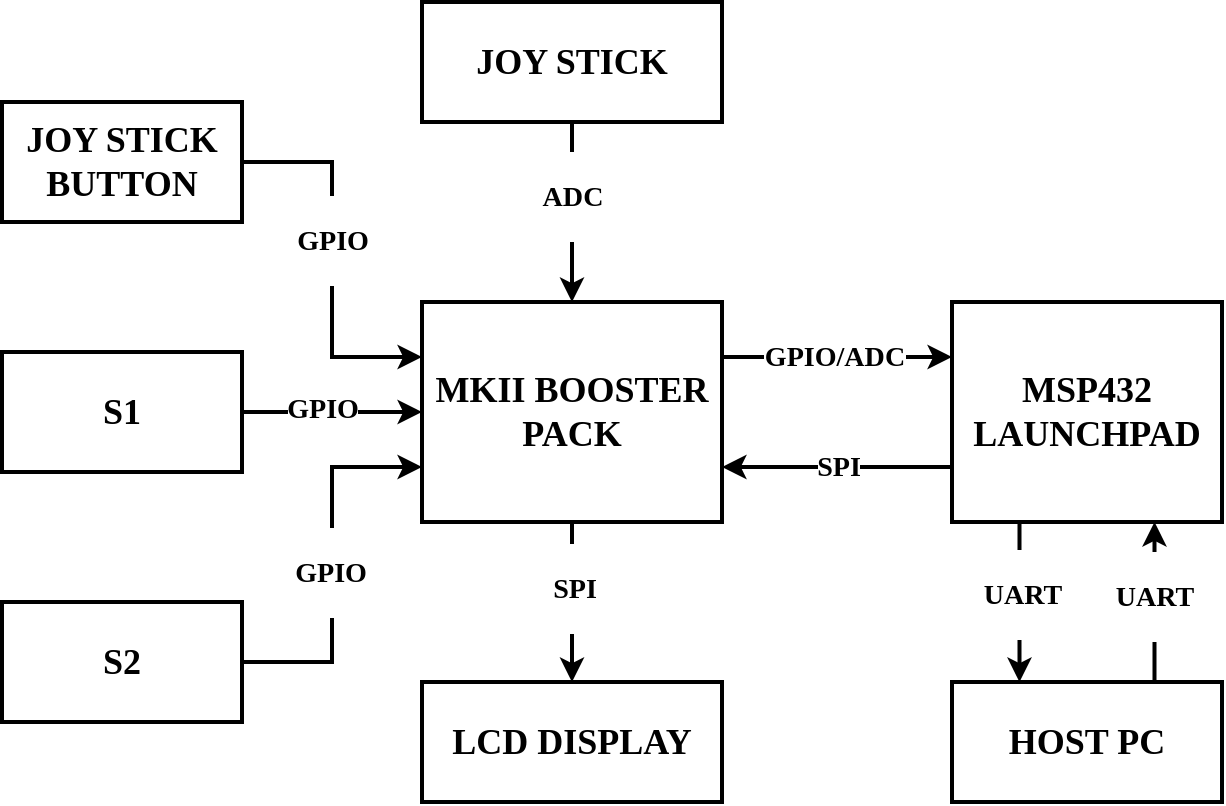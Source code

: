 <mxfile version="12.2.2" type="device" pages="1"><diagram id="4iF1T6DDRAAc3qUOVf4O" name="Page-1"><mxGraphModel dx="1796" dy="725" grid="1" gridSize="10" guides="1" tooltips="1" connect="1" arrows="1" fold="1" page="1" pageScale="1" pageWidth="850" pageHeight="1100" math="0" shadow="0"><root><mxCell id="0"/><mxCell id="1" parent="0"/><mxCell id="U1k6hMW1-RuQ0n3RTGCH-19" style="edgeStyle=orthogonalEdgeStyle;rounded=0;orthogonalLoop=1;jettySize=auto;html=1;exitX=0.5;exitY=1;exitDx=0;exitDy=0;entryX=0.5;entryY=0;entryDx=0;entryDy=0;strokeWidth=2;" edge="1" parent="1" source="U1k6hMW1-RuQ0n3RTGCH-1" target="U1k6hMW1-RuQ0n3RTGCH-4"><mxGeometry relative="1" as="geometry"/></mxCell><mxCell id="U1k6hMW1-RuQ0n3RTGCH-20" value="&lt;h3&gt;&lt;font face=&quot;Times New Roman&quot;&gt;SPI&lt;/font&gt;&lt;/h3&gt;" style="text;html=1;resizable=0;points=[];align=center;verticalAlign=middle;labelBackgroundColor=#ffffff;" vertex="1" connectable="0" parent="U1k6hMW1-RuQ0n3RTGCH-19"><mxGeometry x="-0.175" y="1" relative="1" as="geometry"><mxPoint as="offset"/></mxGeometry></mxCell><mxCell id="U1k6hMW1-RuQ0n3RTGCH-21" style="edgeStyle=orthogonalEdgeStyle;rounded=0;orthogonalLoop=1;jettySize=auto;html=1;exitX=1;exitY=0.25;exitDx=0;exitDy=0;entryX=0;entryY=0.25;entryDx=0;entryDy=0;strokeWidth=2;" edge="1" parent="1" source="U1k6hMW1-RuQ0n3RTGCH-1" target="U1k6hMW1-RuQ0n3RTGCH-2"><mxGeometry relative="1" as="geometry"/></mxCell><mxCell id="U1k6hMW1-RuQ0n3RTGCH-28" value="&lt;h3&gt;&lt;font face=&quot;Times New Roman&quot;&gt;GPIO/ADC&lt;/font&gt;&lt;/h3&gt;" style="text;html=1;resizable=0;points=[];align=center;verticalAlign=middle;labelBackgroundColor=#ffffff;" vertex="1" connectable="0" parent="U1k6hMW1-RuQ0n3RTGCH-21"><mxGeometry x="-0.026" y="1" relative="1" as="geometry"><mxPoint as="offset"/></mxGeometry></mxCell><mxCell id="U1k6hMW1-RuQ0n3RTGCH-1" value="&lt;h2&gt;&lt;font style=&quot;font-size: 18px&quot; face=&quot;Times New Roman&quot;&gt;MKII BOOSTER PACK&lt;/font&gt;&lt;/h2&gt;" style="rounded=0;whiteSpace=wrap;html=1;strokeWidth=2;" vertex="1" parent="1"><mxGeometry x="160" y="240" width="150" height="110" as="geometry"/></mxCell><mxCell id="U1k6hMW1-RuQ0n3RTGCH-22" style="edgeStyle=orthogonalEdgeStyle;rounded=0;orthogonalLoop=1;jettySize=auto;html=1;exitX=0;exitY=0.75;exitDx=0;exitDy=0;entryX=1;entryY=0.75;entryDx=0;entryDy=0;strokeWidth=2;" edge="1" parent="1" source="U1k6hMW1-RuQ0n3RTGCH-2" target="U1k6hMW1-RuQ0n3RTGCH-1"><mxGeometry relative="1" as="geometry"/></mxCell><mxCell id="U1k6hMW1-RuQ0n3RTGCH-27" value="&lt;h3&gt;&lt;font face=&quot;Times New Roman&quot;&gt;SPI&lt;/font&gt;&lt;/h3&gt;" style="text;html=1;resizable=0;points=[];align=center;verticalAlign=middle;labelBackgroundColor=#ffffff;" vertex="1" connectable="0" parent="U1k6hMW1-RuQ0n3RTGCH-22"><mxGeometry x="-0.009" y="-1" relative="1" as="geometry"><mxPoint as="offset"/></mxGeometry></mxCell><mxCell id="U1k6hMW1-RuQ0n3RTGCH-23" style="edgeStyle=orthogonalEdgeStyle;rounded=0;orthogonalLoop=1;jettySize=auto;html=1;exitX=0.25;exitY=1;exitDx=0;exitDy=0;entryX=0.25;entryY=0;entryDx=0;entryDy=0;strokeWidth=2;" edge="1" parent="1" source="U1k6hMW1-RuQ0n3RTGCH-2" target="U1k6hMW1-RuQ0n3RTGCH-3"><mxGeometry relative="1" as="geometry"/></mxCell><mxCell id="U1k6hMW1-RuQ0n3RTGCH-25" value="&lt;h3&gt;&lt;font face=&quot;Times New Roman&quot;&gt;UART&lt;/font&gt;&lt;/h3&gt;" style="text;html=1;resizable=0;points=[];align=center;verticalAlign=middle;labelBackgroundColor=#ffffff;" vertex="1" connectable="0" parent="U1k6hMW1-RuQ0n3RTGCH-23"><mxGeometry x="-0.1" y="1" relative="1" as="geometry"><mxPoint as="offset"/></mxGeometry></mxCell><mxCell id="U1k6hMW1-RuQ0n3RTGCH-2" value="&lt;h2&gt;&lt;font face=&quot;Times New Roman&quot;&gt;MSP432 LAUNCHPAD&lt;/font&gt;&lt;/h2&gt;" style="rounded=0;whiteSpace=wrap;html=1;strokeWidth=2;" vertex="1" parent="1"><mxGeometry x="425" y="240" width="135" height="110" as="geometry"/></mxCell><mxCell id="U1k6hMW1-RuQ0n3RTGCH-24" style="edgeStyle=orthogonalEdgeStyle;rounded=0;orthogonalLoop=1;jettySize=auto;html=1;exitX=0.75;exitY=0;exitDx=0;exitDy=0;entryX=0.75;entryY=1;entryDx=0;entryDy=0;strokeWidth=2;" edge="1" parent="1" source="U1k6hMW1-RuQ0n3RTGCH-3" target="U1k6hMW1-RuQ0n3RTGCH-2"><mxGeometry relative="1" as="geometry"/></mxCell><mxCell id="U1k6hMW1-RuQ0n3RTGCH-26" value="&lt;h3&gt;&lt;font face=&quot;Times New Roman&quot;&gt;UART&lt;/font&gt;&lt;/h3&gt;" style="text;html=1;resizable=0;points=[];align=center;verticalAlign=middle;labelBackgroundColor=#ffffff;" vertex="1" connectable="0" parent="U1k6hMW1-RuQ0n3RTGCH-24"><mxGeometry x="0.075" y="1" relative="1" as="geometry"><mxPoint as="offset"/></mxGeometry></mxCell><mxCell id="U1k6hMW1-RuQ0n3RTGCH-3" value="&lt;h2&gt;&lt;font face=&quot;Times New Roman&quot;&gt;HOST PC&lt;/font&gt;&lt;/h2&gt;" style="rounded=0;whiteSpace=wrap;html=1;strokeWidth=2;" vertex="1" parent="1"><mxGeometry x="425" y="430" width="135" height="60" as="geometry"/></mxCell><mxCell id="U1k6hMW1-RuQ0n3RTGCH-4" value="&lt;h2&gt;&lt;font face=&quot;Times New Roman&quot;&gt;LCD DISPLAY&lt;/font&gt;&lt;/h2&gt;" style="rounded=0;whiteSpace=wrap;html=1;strokeWidth=2;" vertex="1" parent="1"><mxGeometry x="160" y="430" width="150" height="60" as="geometry"/></mxCell><mxCell id="U1k6hMW1-RuQ0n3RTGCH-17" style="edgeStyle=orthogonalEdgeStyle;rounded=0;orthogonalLoop=1;jettySize=auto;html=1;exitX=0.5;exitY=1;exitDx=0;exitDy=0;entryX=0.5;entryY=0;entryDx=0;entryDy=0;strokeWidth=2;" edge="1" parent="1" source="U1k6hMW1-RuQ0n3RTGCH-5" target="U1k6hMW1-RuQ0n3RTGCH-1"><mxGeometry relative="1" as="geometry"/></mxCell><mxCell id="U1k6hMW1-RuQ0n3RTGCH-18" value="&lt;h3&gt;&lt;font face=&quot;Times New Roman&quot;&gt;ADC&lt;/font&gt;&lt;/h3&gt;" style="text;html=1;resizable=0;points=[];align=center;verticalAlign=middle;labelBackgroundColor=#ffffff;" vertex="1" connectable="0" parent="U1k6hMW1-RuQ0n3RTGCH-17"><mxGeometry x="-0.178" relative="1" as="geometry"><mxPoint as="offset"/></mxGeometry></mxCell><mxCell id="U1k6hMW1-RuQ0n3RTGCH-5" value="&lt;h2&gt;&lt;font face=&quot;Times New Roman&quot;&gt;JOY STICK&lt;/font&gt;&lt;/h2&gt;" style="rounded=0;whiteSpace=wrap;html=1;strokeWidth=2;" vertex="1" parent="1"><mxGeometry x="160" y="90" width="150" height="60" as="geometry"/></mxCell><mxCell id="U1k6hMW1-RuQ0n3RTGCH-12" style="edgeStyle=orthogonalEdgeStyle;rounded=0;orthogonalLoop=1;jettySize=auto;html=1;exitX=1;exitY=0.5;exitDx=0;exitDy=0;entryX=0;entryY=0.5;entryDx=0;entryDy=0;strokeWidth=2;" edge="1" parent="1" source="U1k6hMW1-RuQ0n3RTGCH-6" target="U1k6hMW1-RuQ0n3RTGCH-1"><mxGeometry relative="1" as="geometry"/></mxCell><mxCell id="U1k6hMW1-RuQ0n3RTGCH-15" value="&lt;h3&gt;&lt;font face=&quot;Times New Roman&quot;&gt;GPIO&lt;/font&gt;&lt;/h3&gt;" style="text;html=1;resizable=0;points=[];align=center;verticalAlign=middle;labelBackgroundColor=#ffffff;" vertex="1" connectable="0" parent="U1k6hMW1-RuQ0n3RTGCH-12"><mxGeometry x="-0.111" y="2" relative="1" as="geometry"><mxPoint as="offset"/></mxGeometry></mxCell><mxCell id="U1k6hMW1-RuQ0n3RTGCH-6" value="&lt;h2&gt;&lt;font face=&quot;Times New Roman&quot;&gt;S1&lt;/font&gt;&lt;/h2&gt;" style="rounded=0;whiteSpace=wrap;html=1;strokeWidth=2;" vertex="1" parent="1"><mxGeometry x="-50" y="265" width="120" height="60" as="geometry"/></mxCell><mxCell id="U1k6hMW1-RuQ0n3RTGCH-11" style="edgeStyle=orthogonalEdgeStyle;rounded=0;orthogonalLoop=1;jettySize=auto;html=1;exitX=1;exitY=0.5;exitDx=0;exitDy=0;entryX=0;entryY=0.75;entryDx=0;entryDy=0;strokeWidth=2;" edge="1" parent="1" source="U1k6hMW1-RuQ0n3RTGCH-7" target="U1k6hMW1-RuQ0n3RTGCH-1"><mxGeometry relative="1" as="geometry"/></mxCell><mxCell id="U1k6hMW1-RuQ0n3RTGCH-16" value="&lt;h3&gt;&lt;font face=&quot;Times New Roman&quot;&gt;GPIO&lt;/font&gt;&lt;/h3&gt;" style="text;html=1;resizable=0;points=[];align=center;verticalAlign=middle;labelBackgroundColor=#ffffff;" vertex="1" connectable="0" parent="U1k6hMW1-RuQ0n3RTGCH-11"><mxGeometry x="-0.037" y="1" relative="1" as="geometry"><mxPoint as="offset"/></mxGeometry></mxCell><mxCell id="U1k6hMW1-RuQ0n3RTGCH-7" value="&lt;h2&gt;&lt;font face=&quot;Times New Roman&quot;&gt;S2&lt;/font&gt;&lt;/h2&gt;" style="rounded=0;whiteSpace=wrap;html=1;strokeWidth=2;" vertex="1" parent="1"><mxGeometry x="-50" y="390" width="120" height="60" as="geometry"/></mxCell><mxCell id="U1k6hMW1-RuQ0n3RTGCH-13" style="edgeStyle=orthogonalEdgeStyle;rounded=0;orthogonalLoop=1;jettySize=auto;html=1;exitX=1;exitY=0.5;exitDx=0;exitDy=0;entryX=0;entryY=0.25;entryDx=0;entryDy=0;strokeWidth=2;" edge="1" parent="1" source="U1k6hMW1-RuQ0n3RTGCH-8" target="U1k6hMW1-RuQ0n3RTGCH-1"><mxGeometry relative="1" as="geometry"/></mxCell><mxCell id="U1k6hMW1-RuQ0n3RTGCH-14" value="&lt;h3&gt;&lt;font face=&quot;Times New Roman&quot;&gt;GPIO&lt;/font&gt;&lt;/h3&gt;" style="text;html=1;resizable=0;points=[];align=center;verticalAlign=middle;labelBackgroundColor=#ffffff;" vertex="1" connectable="0" parent="U1k6hMW1-RuQ0n3RTGCH-13"><mxGeometry x="-0.106" relative="1" as="geometry"><mxPoint as="offset"/></mxGeometry></mxCell><mxCell id="U1k6hMW1-RuQ0n3RTGCH-8" value="&lt;h2&gt;&lt;font face=&quot;Times New Roman&quot;&gt;JOY STICK BUTTON&lt;/font&gt;&lt;/h2&gt;" style="rounded=0;whiteSpace=wrap;html=1;strokeWidth=2;" vertex="1" parent="1"><mxGeometry x="-50" y="140" width="120" height="60" as="geometry"/></mxCell></root></mxGraphModel></diagram></mxfile>